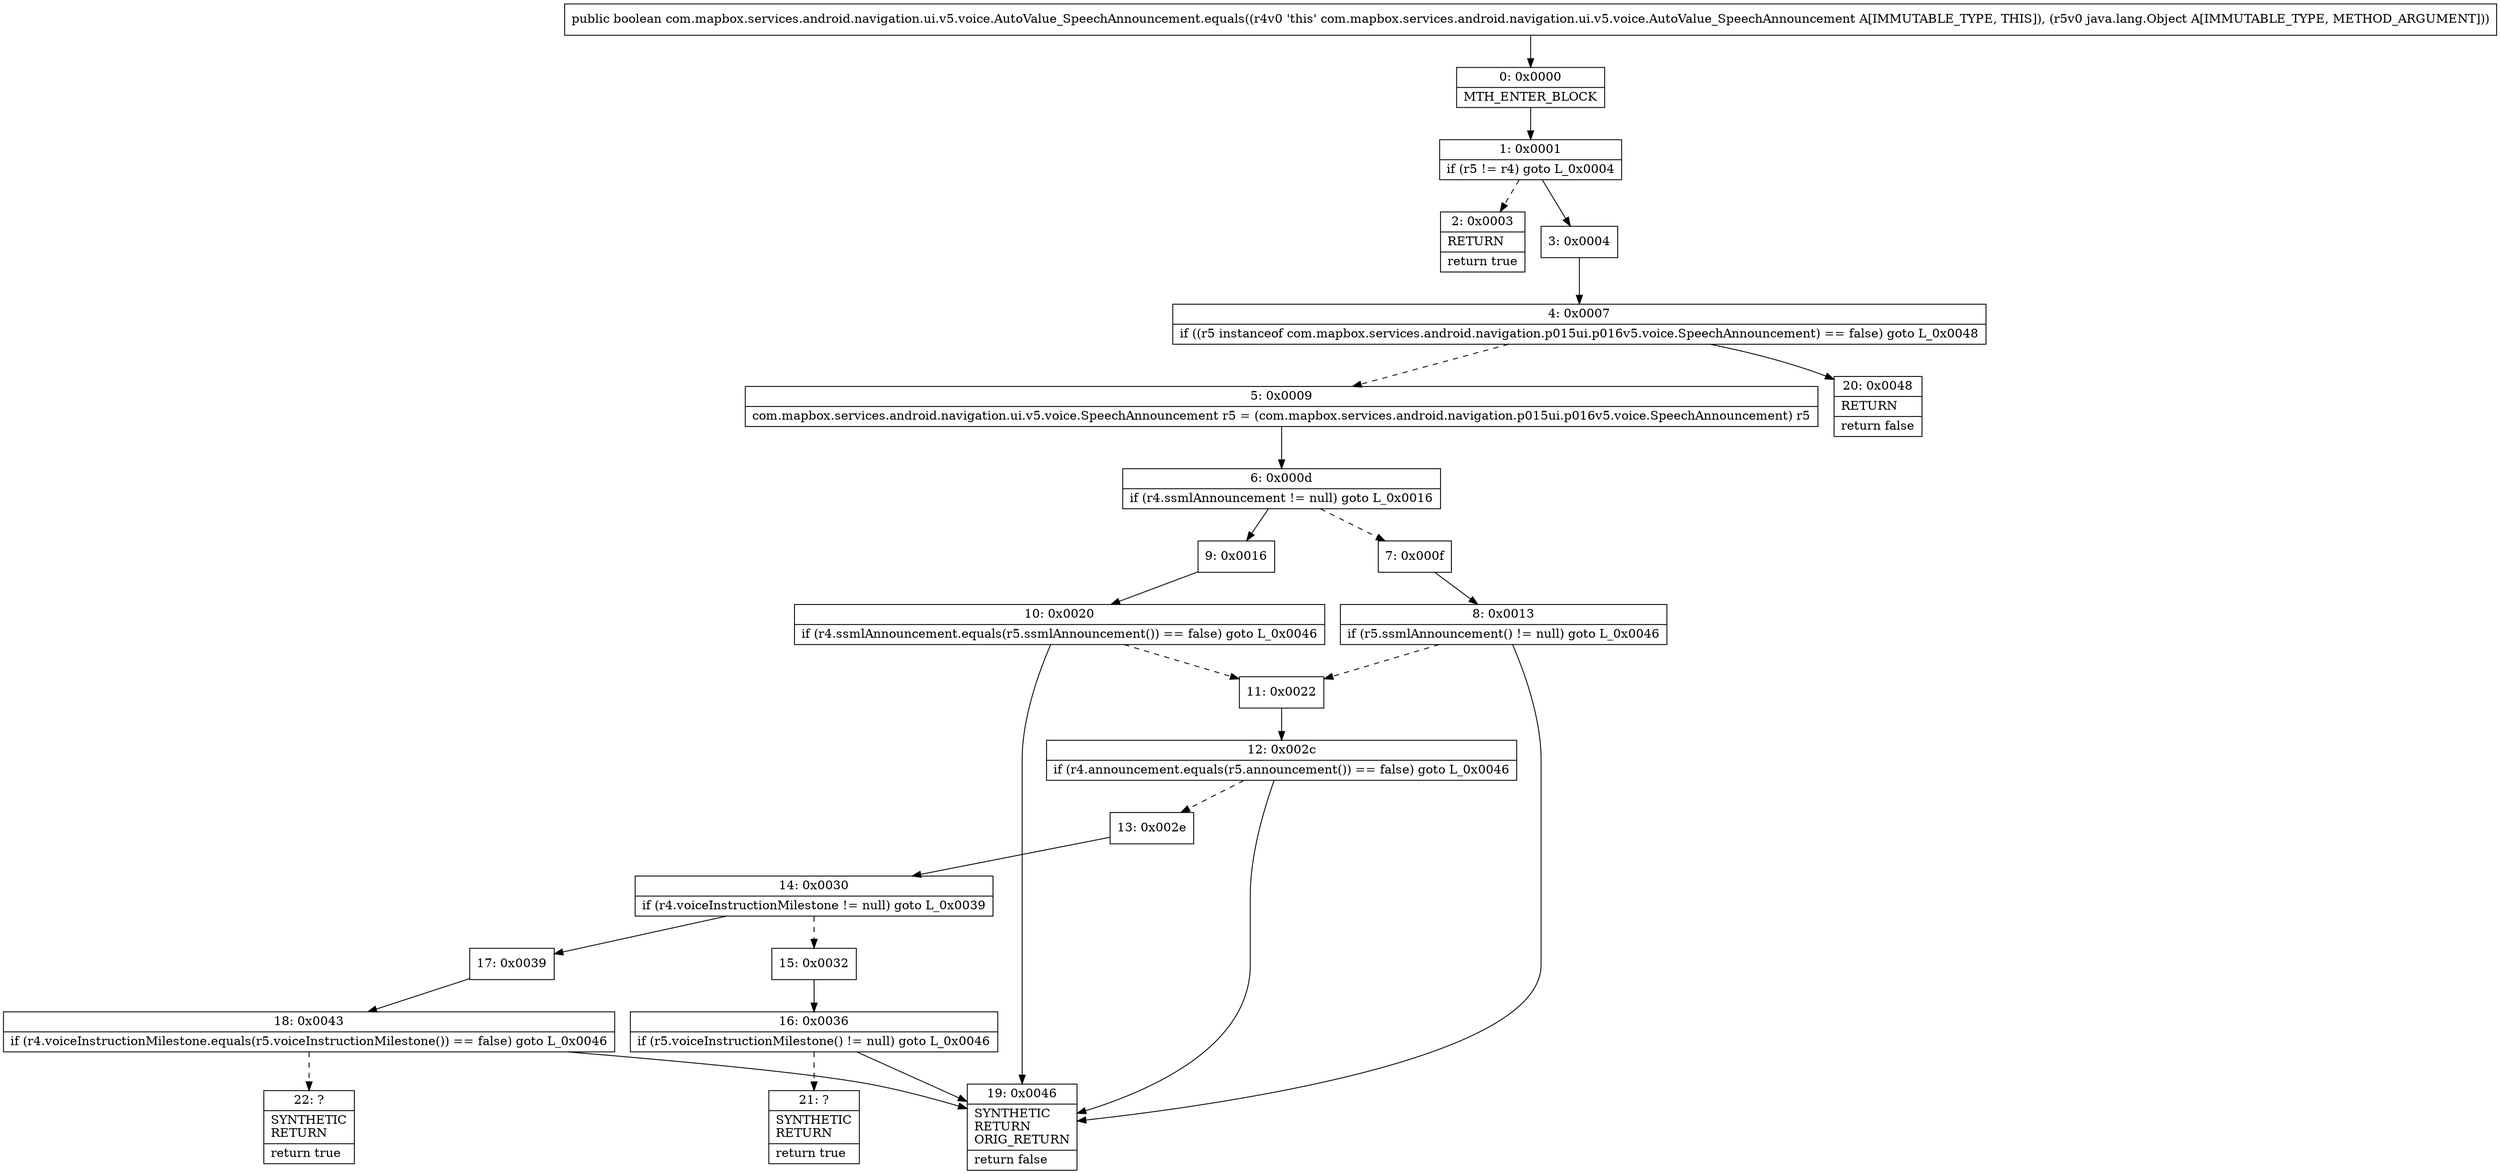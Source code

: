 digraph "CFG forcom.mapbox.services.android.navigation.ui.v5.voice.AutoValue_SpeechAnnouncement.equals(Ljava\/lang\/Object;)Z" {
Node_0 [shape=record,label="{0\:\ 0x0000|MTH_ENTER_BLOCK\l}"];
Node_1 [shape=record,label="{1\:\ 0x0001|if (r5 != r4) goto L_0x0004\l}"];
Node_2 [shape=record,label="{2\:\ 0x0003|RETURN\l|return true\l}"];
Node_3 [shape=record,label="{3\:\ 0x0004}"];
Node_4 [shape=record,label="{4\:\ 0x0007|if ((r5 instanceof com.mapbox.services.android.navigation.p015ui.p016v5.voice.SpeechAnnouncement) == false) goto L_0x0048\l}"];
Node_5 [shape=record,label="{5\:\ 0x0009|com.mapbox.services.android.navigation.ui.v5.voice.SpeechAnnouncement r5 = (com.mapbox.services.android.navigation.p015ui.p016v5.voice.SpeechAnnouncement) r5\l}"];
Node_6 [shape=record,label="{6\:\ 0x000d|if (r4.ssmlAnnouncement != null) goto L_0x0016\l}"];
Node_7 [shape=record,label="{7\:\ 0x000f}"];
Node_8 [shape=record,label="{8\:\ 0x0013|if (r5.ssmlAnnouncement() != null) goto L_0x0046\l}"];
Node_9 [shape=record,label="{9\:\ 0x0016}"];
Node_10 [shape=record,label="{10\:\ 0x0020|if (r4.ssmlAnnouncement.equals(r5.ssmlAnnouncement()) == false) goto L_0x0046\l}"];
Node_11 [shape=record,label="{11\:\ 0x0022}"];
Node_12 [shape=record,label="{12\:\ 0x002c|if (r4.announcement.equals(r5.announcement()) == false) goto L_0x0046\l}"];
Node_13 [shape=record,label="{13\:\ 0x002e}"];
Node_14 [shape=record,label="{14\:\ 0x0030|if (r4.voiceInstructionMilestone != null) goto L_0x0039\l}"];
Node_15 [shape=record,label="{15\:\ 0x0032}"];
Node_16 [shape=record,label="{16\:\ 0x0036|if (r5.voiceInstructionMilestone() != null) goto L_0x0046\l}"];
Node_17 [shape=record,label="{17\:\ 0x0039}"];
Node_18 [shape=record,label="{18\:\ 0x0043|if (r4.voiceInstructionMilestone.equals(r5.voiceInstructionMilestone()) == false) goto L_0x0046\l}"];
Node_19 [shape=record,label="{19\:\ 0x0046|SYNTHETIC\lRETURN\lORIG_RETURN\l|return false\l}"];
Node_20 [shape=record,label="{20\:\ 0x0048|RETURN\l|return false\l}"];
Node_21 [shape=record,label="{21\:\ ?|SYNTHETIC\lRETURN\l|return true\l}"];
Node_22 [shape=record,label="{22\:\ ?|SYNTHETIC\lRETURN\l|return true\l}"];
MethodNode[shape=record,label="{public boolean com.mapbox.services.android.navigation.ui.v5.voice.AutoValue_SpeechAnnouncement.equals((r4v0 'this' com.mapbox.services.android.navigation.ui.v5.voice.AutoValue_SpeechAnnouncement A[IMMUTABLE_TYPE, THIS]), (r5v0 java.lang.Object A[IMMUTABLE_TYPE, METHOD_ARGUMENT])) }"];
MethodNode -> Node_0;
Node_0 -> Node_1;
Node_1 -> Node_2[style=dashed];
Node_1 -> Node_3;
Node_3 -> Node_4;
Node_4 -> Node_5[style=dashed];
Node_4 -> Node_20;
Node_5 -> Node_6;
Node_6 -> Node_7[style=dashed];
Node_6 -> Node_9;
Node_7 -> Node_8;
Node_8 -> Node_19;
Node_8 -> Node_11[style=dashed];
Node_9 -> Node_10;
Node_10 -> Node_11[style=dashed];
Node_10 -> Node_19;
Node_11 -> Node_12;
Node_12 -> Node_13[style=dashed];
Node_12 -> Node_19;
Node_13 -> Node_14;
Node_14 -> Node_15[style=dashed];
Node_14 -> Node_17;
Node_15 -> Node_16;
Node_16 -> Node_19;
Node_16 -> Node_21[style=dashed];
Node_17 -> Node_18;
Node_18 -> Node_19;
Node_18 -> Node_22[style=dashed];
}

